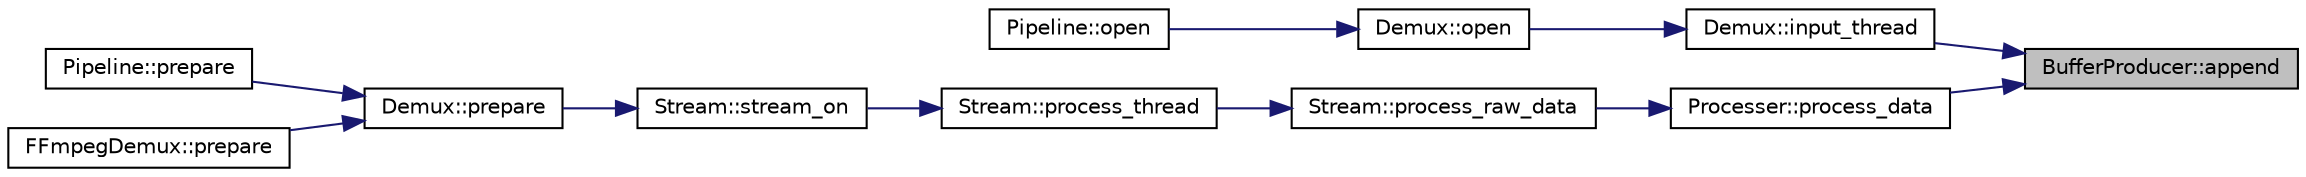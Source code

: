 digraph "BufferProducer::append"
{
 // LATEX_PDF_SIZE
  edge [fontname="Helvetica",fontsize="10",labelfontname="Helvetica",labelfontsize="10"];
  node [fontname="Helvetica",fontsize="10",shape=record];
  rankdir="RL";
  Node1 [label="BufferProducer::append",height=0.2,width=0.4,color="black", fillcolor="grey75", style="filled", fontcolor="black",tooltip=" "];
  Node1 -> Node2 [dir="back",color="midnightblue",fontsize="10",style="solid",fontname="Helvetica"];
  Node2 [label="Demux::input_thread",height=0.2,width=0.4,color="black", fillcolor="white", style="filled",URL="$class_demux.html#af2e2bb1444b5e10b7117c92308765025",tooltip=" "];
  Node2 -> Node3 [dir="back",color="midnightblue",fontsize="10",style="solid",fontname="Helvetica"];
  Node3 [label="Demux::open",height=0.2,width=0.4,color="black", fillcolor="white", style="filled",URL="$class_demux.html#a09853224e4c953a526df5e975db20eda",tooltip=" "];
  Node3 -> Node4 [dir="back",color="midnightblue",fontsize="10",style="solid",fontname="Helvetica"];
  Node4 [label="Pipeline::open",height=0.2,width=0.4,color="black", fillcolor="white", style="filled",URL="$class_pipeline.html#a912d9d6f767048e1661c8a0a7177bb4e",tooltip=" "];
  Node1 -> Node5 [dir="back",color="midnightblue",fontsize="10",style="solid",fontname="Helvetica"];
  Node5 [label="Processer::process_data",height=0.2,width=0.4,color="black", fillcolor="white", style="filled",URL="$class_processer.html#ade9765442a05c2415f80900469d427c1",tooltip=" "];
  Node5 -> Node6 [dir="back",color="midnightblue",fontsize="10",style="solid",fontname="Helvetica"];
  Node6 [label="Stream::process_raw_data",height=0.2,width=0.4,color="black", fillcolor="white", style="filled",URL="$class_stream.html#adbe4eb3f5bf605a94848976b3915fee9",tooltip=" "];
  Node6 -> Node7 [dir="back",color="midnightblue",fontsize="10",style="solid",fontname="Helvetica"];
  Node7 [label="Stream::process_thread",height=0.2,width=0.4,color="black", fillcolor="white", style="filled",URL="$class_stream.html#a346edfae844caa31dcb4678d0be12681",tooltip=" "];
  Node7 -> Node8 [dir="back",color="midnightblue",fontsize="10",style="solid",fontname="Helvetica"];
  Node8 [label="Stream::stream_on",height=0.2,width=0.4,color="black", fillcolor="white", style="filled",URL="$class_stream.html#a920a4c79dae94b690c7160da47293bb8",tooltip=" "];
  Node8 -> Node9 [dir="back",color="midnightblue",fontsize="10",style="solid",fontname="Helvetica"];
  Node9 [label="Demux::prepare",height=0.2,width=0.4,color="black", fillcolor="white", style="filled",URL="$class_demux.html#a5eef7588114eb499fbc2dd6df397e29d",tooltip=" "];
  Node9 -> Node10 [dir="back",color="midnightblue",fontsize="10",style="solid",fontname="Helvetica"];
  Node10 [label="Pipeline::prepare",height=0.2,width=0.4,color="black", fillcolor="white", style="filled",URL="$class_pipeline.html#a249cdde2154c38d931fb6e3d2cb8da79",tooltip=" "];
  Node9 -> Node11 [dir="back",color="midnightblue",fontsize="10",style="solid",fontname="Helvetica"];
  Node11 [label="FFmpegDemux::prepare",height=0.2,width=0.4,color="black", fillcolor="white", style="filled",URL="$class_f_fmpeg_demux.html#aa59cf517ce805dfe3a72983527e559b5",tooltip=" "];
}

